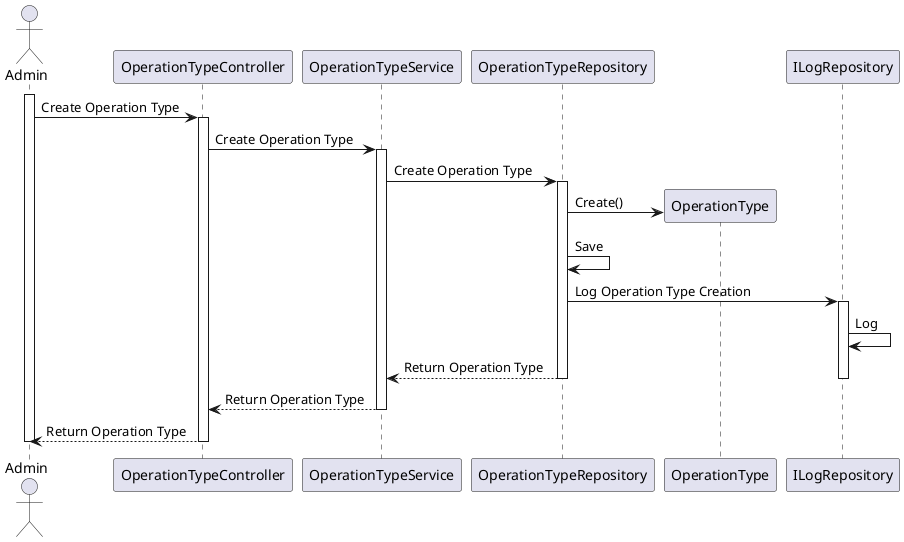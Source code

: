 @startuml

' 
' User Story: As an Admin, I want to add new types of operations, so that I can reflect the available medical procedures in the system.
'
' Acceptance Criteria:
' 
' - Admins can add new operation types with attributes like:
'   - Operation Name
'   - Required Staff by Specialization
'   - Estimated Duration
' - The system validates that the operation name is unique.
' - The system logs the creation of new operation types and makes them available for scheduling immediately.


actor Admin as a
participant OperationTypeController as otc
participant OperationTypeService as ots
participant OperationTypeRepository as otr
participant OperationType as ot
participant ILogRepository as ilr

activate a
a -> otc : Create Operation Type
activate otc
otc -> ots : Create Operation Type
activate ots
ots -> otr : Create Operation Type
activate otr
otr -> ot** : Create()
otr -> otr : Save
otr -> ilr : Log Operation Type Creation
activate ilr
ilr -> ilr : Log
otr --> ots : Return Operation Type
deactivate ilr
deactivate otr
ots --> otc : Return Operation Type
deactivate ots
otc --> a : Return Operation Type
deactivate otc
deactivate a





@enduml